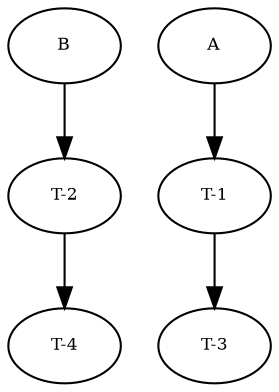 digraph RGL__DirectedAdjacencyGraph {
    "T-2" [
        fontsize = 8,
        label = "T-2"
    ]

    "T-4" [
        fontsize = 8,
        label = "T-4"
    ]

    "T-1" [
        fontsize = 8,
        label = "T-1"
    ]

    "T-3" [
        fontsize = 8,
        label = "T-3"
    ]

    B [
        fontsize = 8,
        label = B
    ]

    A [
        fontsize = 8,
        label = A
    ]

    "T-2" -> "T-4" [
        fontsize = 8
    ]

    "T-1" -> "T-3" [
        fontsize = 8
    ]

    B -> "T-2" [
        fontsize = 8
    ]

    A -> "T-1" [
        fontsize = 8
    ]
}
